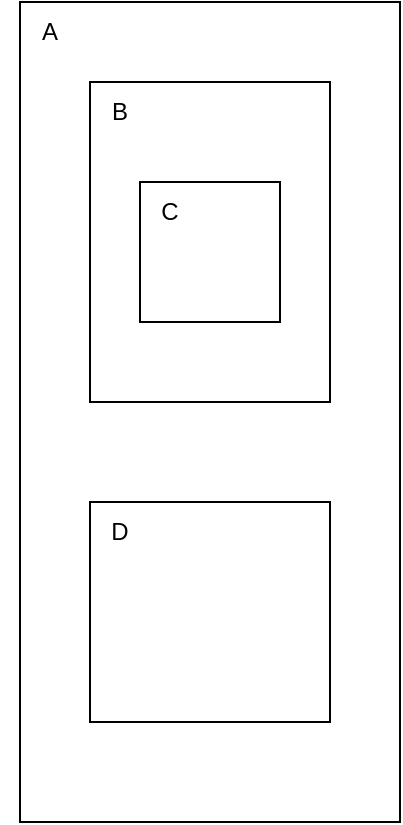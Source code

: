 <mxfile version="28.0.7">
  <diagram name="Página-1" id="OOEajuwFCBVglLIh1Zwi">
    <mxGraphModel dx="1042" dy="590" grid="1" gridSize="10" guides="1" tooltips="1" connect="1" arrows="1" fold="1" page="1" pageScale="1" pageWidth="827" pageHeight="1169" math="0" shadow="0">
      <root>
        <mxCell id="0" />
        <mxCell id="1" parent="0" />
        <mxCell id="XUkSvKQ6B125GiyjgEqH-1" value="" style="rounded=0;whiteSpace=wrap;html=1;" vertex="1" parent="1">
          <mxGeometry x="280" y="60" width="190" height="410" as="geometry" />
        </mxCell>
        <mxCell id="XUkSvKQ6B125GiyjgEqH-2" value="" style="rounded=0;whiteSpace=wrap;html=1;" vertex="1" parent="1">
          <mxGeometry x="315" y="100" width="120" height="160" as="geometry" />
        </mxCell>
        <mxCell id="XUkSvKQ6B125GiyjgEqH-3" value="" style="rounded=0;whiteSpace=wrap;html=1;" vertex="1" parent="1">
          <mxGeometry x="340" y="150" width="70" height="70" as="geometry" />
        </mxCell>
        <mxCell id="XUkSvKQ6B125GiyjgEqH-4" value="" style="rounded=0;whiteSpace=wrap;html=1;" vertex="1" parent="1">
          <mxGeometry x="315" y="310" width="120" height="110" as="geometry" />
        </mxCell>
        <mxCell id="XUkSvKQ6B125GiyjgEqH-5" value="A" style="text;html=1;align=center;verticalAlign=middle;whiteSpace=wrap;rounded=0;" vertex="1" parent="1">
          <mxGeometry x="270" y="60" width="50" height="30" as="geometry" />
        </mxCell>
        <mxCell id="XUkSvKQ6B125GiyjgEqH-6" value="B" style="text;html=1;align=center;verticalAlign=middle;whiteSpace=wrap;rounded=0;" vertex="1" parent="1">
          <mxGeometry x="300" y="100" width="60" height="30" as="geometry" />
        </mxCell>
        <mxCell id="XUkSvKQ6B125GiyjgEqH-7" value="C" style="text;html=1;align=center;verticalAlign=middle;whiteSpace=wrap;rounded=0;" vertex="1" parent="1">
          <mxGeometry x="330" y="150" width="50" height="30" as="geometry" />
        </mxCell>
        <mxCell id="XUkSvKQ6B125GiyjgEqH-8" value="D" style="text;html=1;align=center;verticalAlign=middle;whiteSpace=wrap;rounded=0;" vertex="1" parent="1">
          <mxGeometry x="305" y="310" width="50" height="30" as="geometry" />
        </mxCell>
      </root>
    </mxGraphModel>
  </diagram>
</mxfile>

